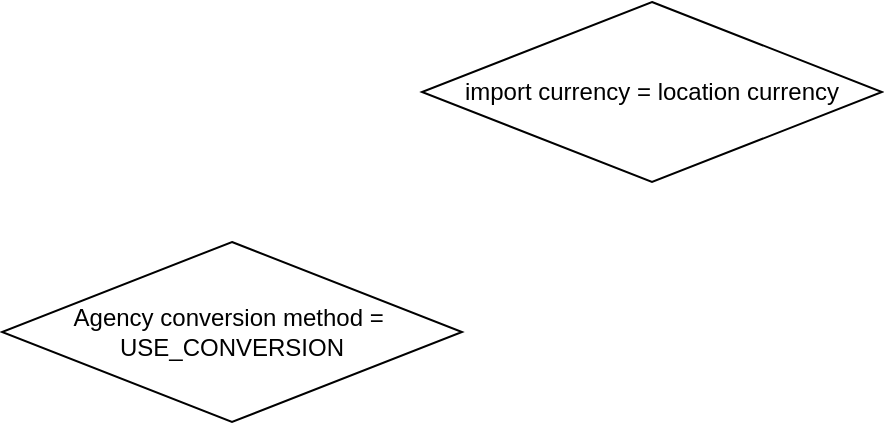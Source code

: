 <mxfile version="13.1.6" type="github">
  <diagram id="C5HNDQXv8no6rYEC_CkG" name="Page-1">
    <mxGraphModel dx="1414" dy="762" grid="1" gridSize="10" guides="1" tooltips="1" connect="1" arrows="1" fold="1" page="1" pageScale="1" pageWidth="850" pageHeight="1100" math="0" shadow="0">
      <root>
        <mxCell id="0" />
        <mxCell id="1" parent="0" />
        <mxCell id="EJOH6y6XxS1806s4NGWn-1" value="import currency = location currency" style="rhombus;whiteSpace=wrap;html=1;" vertex="1" parent="1">
          <mxGeometry x="300" y="120" width="230" height="90" as="geometry" />
        </mxCell>
        <mxCell id="EJOH6y6XxS1806s4NGWn-2" value="Agency conversion method =&amp;nbsp;&lt;br&gt;USE_CONVERSION" style="rhombus;whiteSpace=wrap;html=1;" vertex="1" parent="1">
          <mxGeometry x="90" y="240" width="230" height="90" as="geometry" />
        </mxCell>
      </root>
    </mxGraphModel>
  </diagram>
</mxfile>

